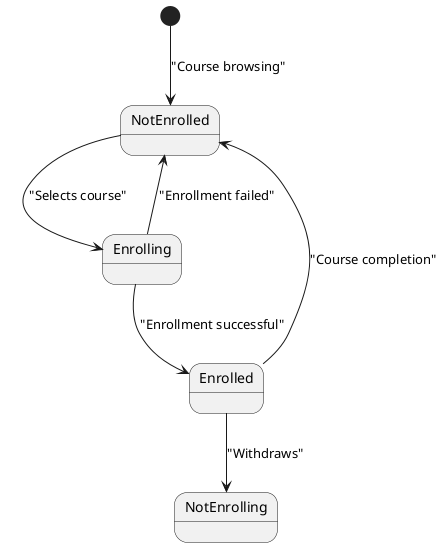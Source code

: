 @startuml
[*] --> NotEnrolled: "Course browsing"
NotEnrolled --> Enrolling: "Selects course"
Enrolling --> Enrolled: "Enrollment successful"

Enrolled --> NotEnrolled: "Course completion"
Enrolled --> NotEnrolling: "Withdraws"

Enrolling --> NotEnrolled: "Enrollment failed"
@enduml
